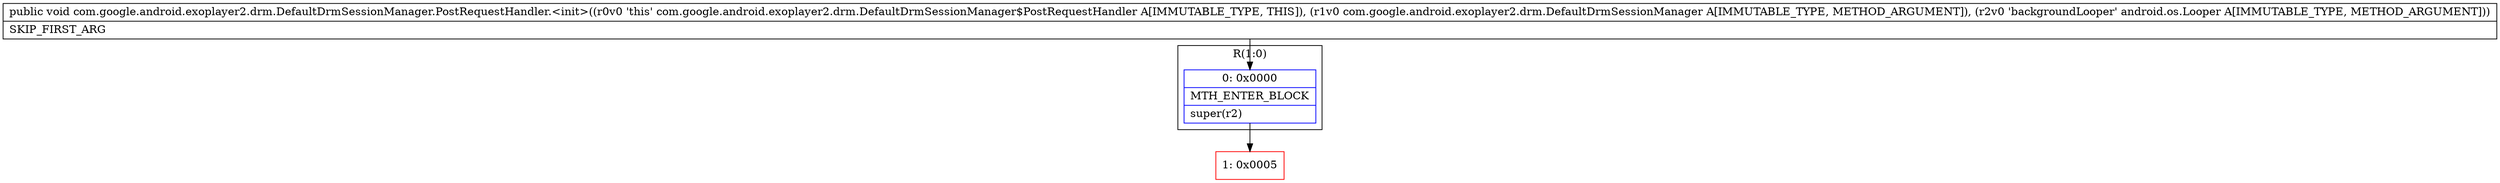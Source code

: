 digraph "CFG forcom.google.android.exoplayer2.drm.DefaultDrmSessionManager.PostRequestHandler.\<init\>(Lcom\/google\/android\/exoplayer2\/drm\/DefaultDrmSessionManager;Landroid\/os\/Looper;)V" {
subgraph cluster_Region_1849628258 {
label = "R(1:0)";
node [shape=record,color=blue];
Node_0 [shape=record,label="{0\:\ 0x0000|MTH_ENTER_BLOCK\l|super(r2)\l}"];
}
Node_1 [shape=record,color=red,label="{1\:\ 0x0005}"];
MethodNode[shape=record,label="{public void com.google.android.exoplayer2.drm.DefaultDrmSessionManager.PostRequestHandler.\<init\>((r0v0 'this' com.google.android.exoplayer2.drm.DefaultDrmSessionManager$PostRequestHandler A[IMMUTABLE_TYPE, THIS]), (r1v0 com.google.android.exoplayer2.drm.DefaultDrmSessionManager A[IMMUTABLE_TYPE, METHOD_ARGUMENT]), (r2v0 'backgroundLooper' android.os.Looper A[IMMUTABLE_TYPE, METHOD_ARGUMENT]))  | SKIP_FIRST_ARG\l}"];
MethodNode -> Node_0;
Node_0 -> Node_1;
}

